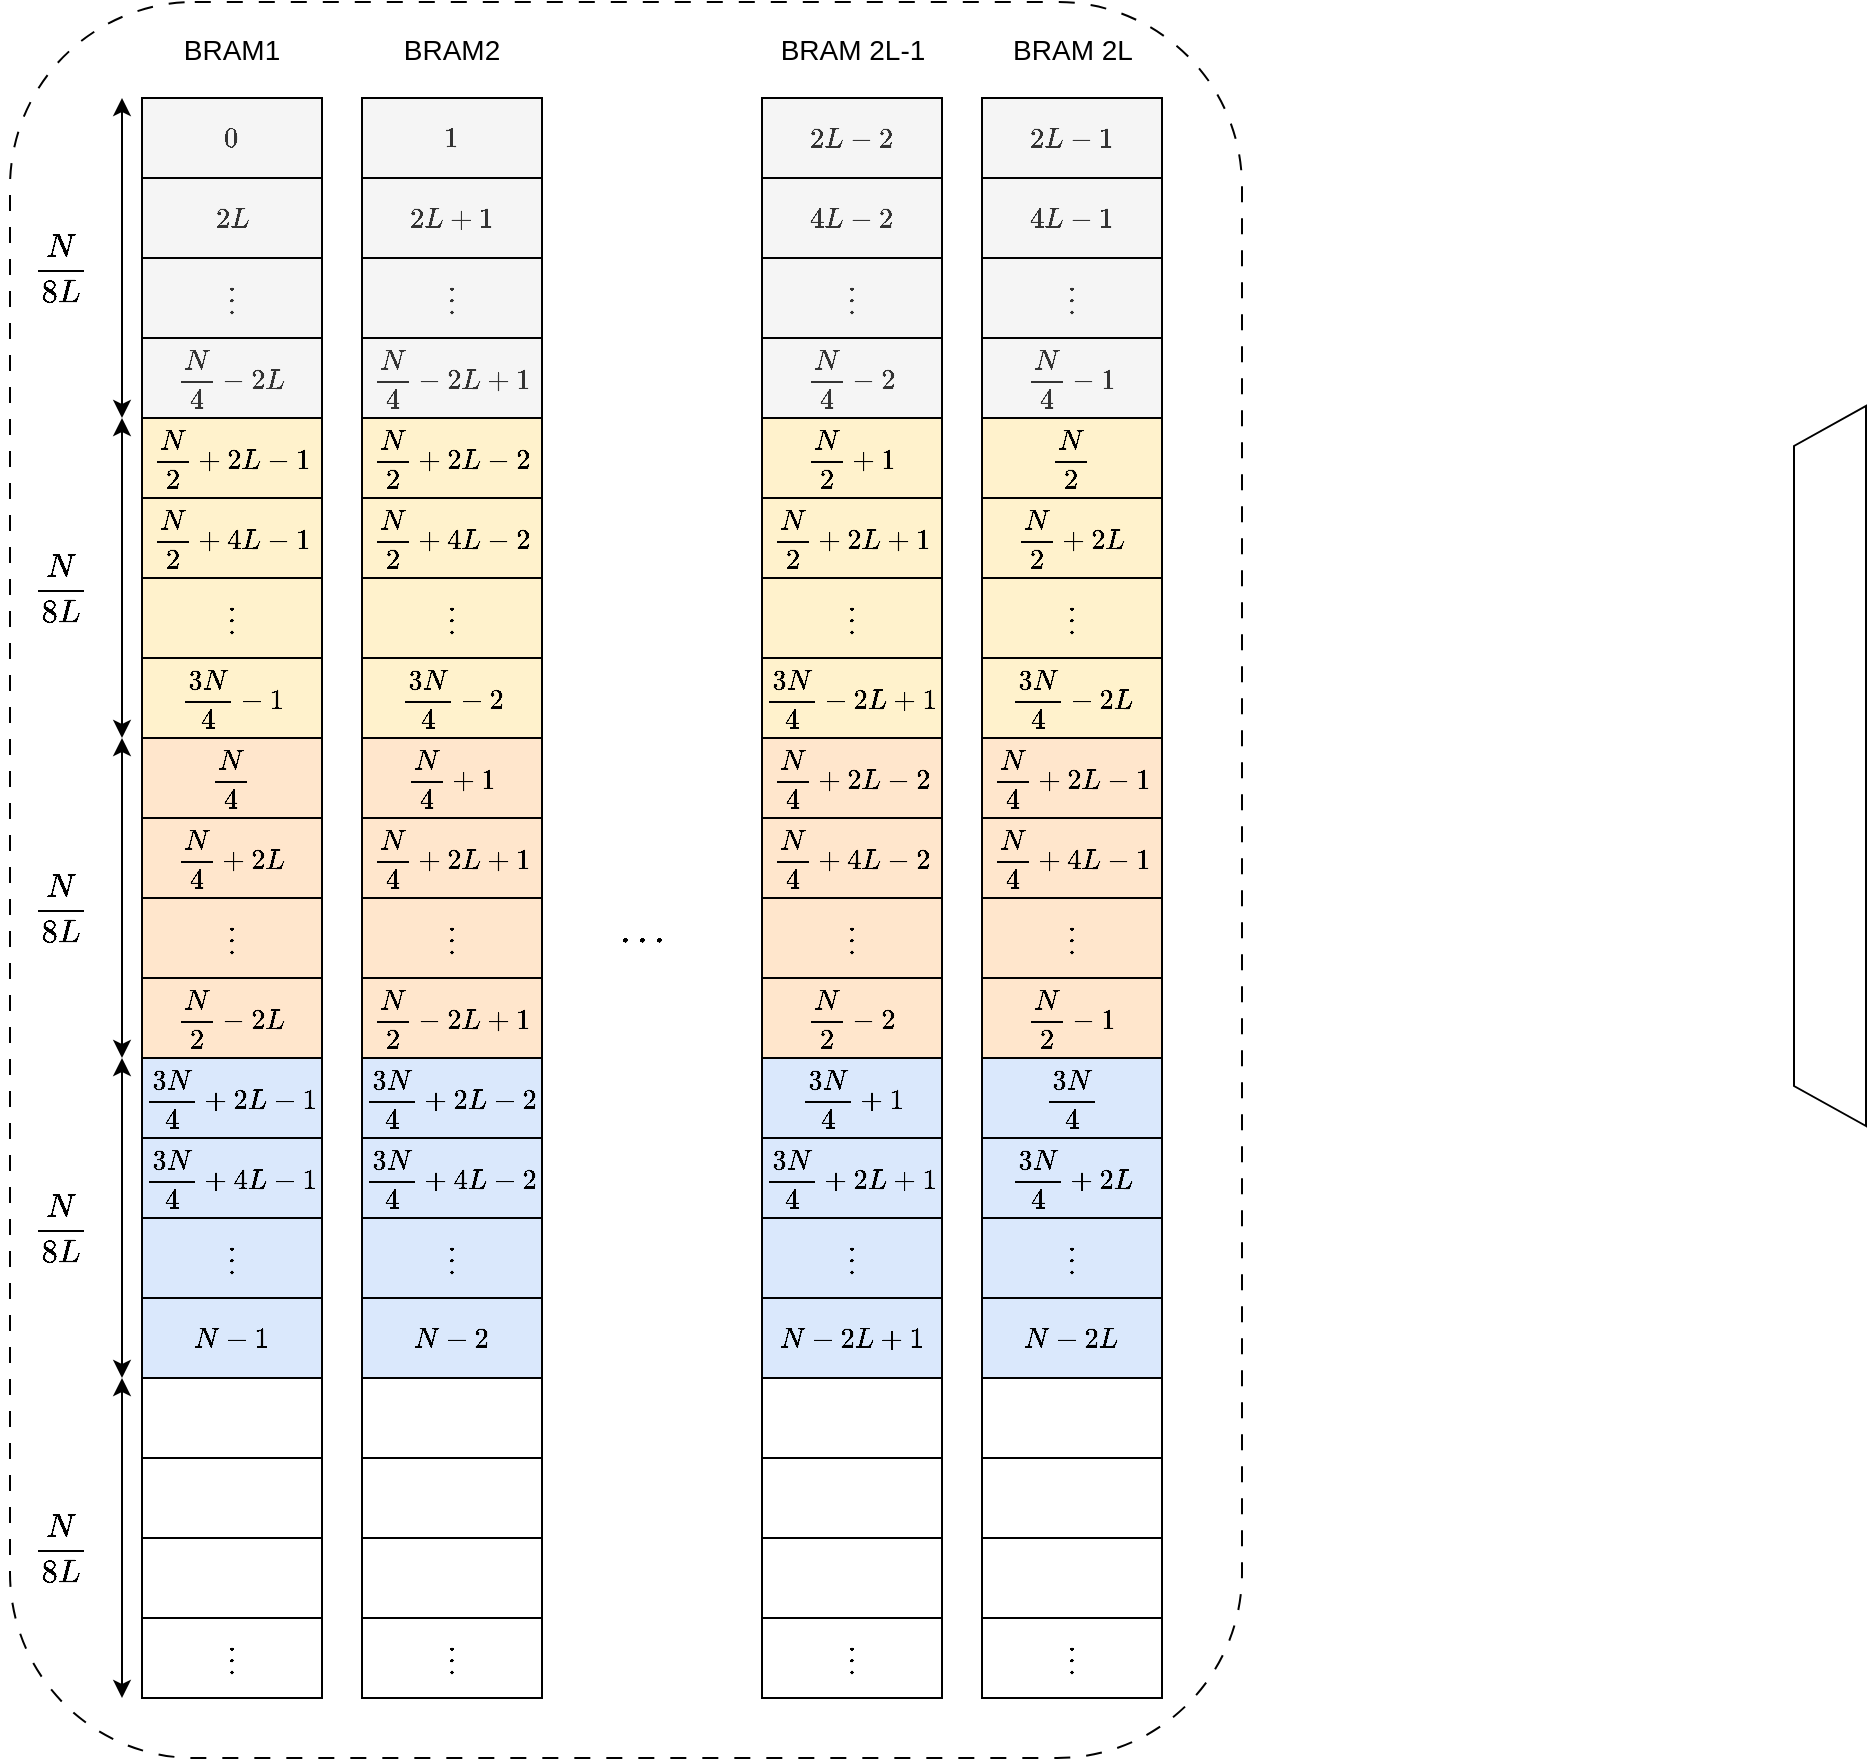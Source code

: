 <mxfile version="22.1.5" type="github">
  <diagram name="第 1 页" id="-HQCv7oFZEVl9yMhPrjQ">
    <mxGraphModel dx="2031" dy="919" grid="1" gridSize="10" guides="1" tooltips="1" connect="1" arrows="1" fold="1" page="0" pageScale="1" pageWidth="827" pageHeight="1169" math="1" shadow="0">
      <root>
        <mxCell id="0" />
        <mxCell id="1" parent="0" />
        <mxCell id="WciaQcS6WvNpjQy-xUMx-198" value="" style="rounded=1;whiteSpace=wrap;html=1;dashed=1;dashPattern=8 8;" vertex="1" parent="1">
          <mxGeometry x="-46" y="122" width="616" height="878" as="geometry" />
        </mxCell>
        <mxCell id="WciaQcS6WvNpjQy-xUMx-81" value="$$0$$" style="rounded=0;whiteSpace=wrap;html=1;fontSize=12;fillColor=#f5f5f5;strokeColor=default;fontColor=#333333;" vertex="1" parent="1">
          <mxGeometry x="20" y="170" width="90" height="40" as="geometry" />
        </mxCell>
        <mxCell id="WciaQcS6WvNpjQy-xUMx-82" value="$$2L$$" style="rounded=0;whiteSpace=wrap;html=1;fontSize=12;fillColor=#f5f5f5;strokeColor=default;fontColor=#333333;" vertex="1" parent="1">
          <mxGeometry x="20" y="210" width="90" height="40" as="geometry" />
        </mxCell>
        <mxCell id="WciaQcS6WvNpjQy-xUMx-83" value="$$\vdots$$" style="rounded=0;whiteSpace=wrap;html=1;fontSize=12;fillColor=#f5f5f5;strokeColor=default;fontColor=#333333;" vertex="1" parent="1">
          <mxGeometry x="20" y="250" width="90" height="40" as="geometry" />
        </mxCell>
        <mxCell id="WciaQcS6WvNpjQy-xUMx-84" value="$$\frac{N}{4}-2L$$" style="rounded=0;whiteSpace=wrap;html=1;fontSize=12;fillColor=#f5f5f5;strokeColor=default;fontColor=#333333;" vertex="1" parent="1">
          <mxGeometry x="20" y="290" width="90" height="40" as="geometry" />
        </mxCell>
        <mxCell id="WciaQcS6WvNpjQy-xUMx-85" value="$$\frac{N}{2}+2L-1$$" style="rounded=0;whiteSpace=wrap;html=1;fontSize=12;fillColor=#fff2cc;strokeColor=default;" vertex="1" parent="1">
          <mxGeometry x="20" y="330" width="90" height="40" as="geometry" />
        </mxCell>
        <mxCell id="WciaQcS6WvNpjQy-xUMx-86" value="$$\vdots$$" style="rounded=0;whiteSpace=wrap;html=1;fontSize=12;fillColor=#fff2cc;strokeColor=default;" vertex="1" parent="1">
          <mxGeometry x="20" y="410" width="90" height="40" as="geometry" />
        </mxCell>
        <mxCell id="WciaQcS6WvNpjQy-xUMx-87" value="$$\frac{N}{2}+4L-1$$" style="rounded=0;whiteSpace=wrap;html=1;fontSize=12;fillColor=#fff2cc;strokeColor=default;" vertex="1" parent="1">
          <mxGeometry x="20" y="370" width="90" height="40" as="geometry" />
        </mxCell>
        <mxCell id="WciaQcS6WvNpjQy-xUMx-88" value="$$\frac{3N}{4}-1$$" style="rounded=0;whiteSpace=wrap;html=1;fontSize=12;fillColor=#fff2cc;strokeColor=default;" vertex="1" parent="1">
          <mxGeometry x="20" y="450" width="90" height="40" as="geometry" />
        </mxCell>
        <mxCell id="WciaQcS6WvNpjQy-xUMx-89" value="$$\frac{N}{4}$$" style="rounded=0;whiteSpace=wrap;html=1;fontSize=12;fillColor=#ffe6cc;strokeColor=default;" vertex="1" parent="1">
          <mxGeometry x="20" y="490" width="90" height="40" as="geometry" />
        </mxCell>
        <mxCell id="WciaQcS6WvNpjQy-xUMx-90" value="$$\frac{N}{4}+2L$$" style="rounded=0;whiteSpace=wrap;html=1;fontSize=12;fillColor=#ffe6cc;strokeColor=default;" vertex="1" parent="1">
          <mxGeometry x="20" y="530" width="90" height="40" as="geometry" />
        </mxCell>
        <mxCell id="WciaQcS6WvNpjQy-xUMx-91" value="$$\vdots$$" style="rounded=0;whiteSpace=wrap;html=1;fontSize=12;fillColor=#ffe6cc;strokeColor=default;" vertex="1" parent="1">
          <mxGeometry x="20" y="570" width="90" height="40" as="geometry" />
        </mxCell>
        <mxCell id="WciaQcS6WvNpjQy-xUMx-92" value="$$\frac{N}{2}-2L$$" style="rounded=0;whiteSpace=wrap;html=1;fontSize=12;fillColor=#ffe6cc;strokeColor=default;" vertex="1" parent="1">
          <mxGeometry x="20" y="610" width="90" height="40" as="geometry" />
        </mxCell>
        <mxCell id="WciaQcS6WvNpjQy-xUMx-93" value="$$\frac{3N}{4}+2L-1$$" style="rounded=0;whiteSpace=wrap;html=1;fontSize=12;fillColor=#dae8fc;strokeColor=default;" vertex="1" parent="1">
          <mxGeometry x="20" y="650" width="90" height="40" as="geometry" />
        </mxCell>
        <mxCell id="WciaQcS6WvNpjQy-xUMx-94" value="$$\frac{3N}{4}+4L-1$$" style="rounded=0;whiteSpace=wrap;html=1;fontSize=12;fillColor=#dae8fc;strokeColor=default;" vertex="1" parent="1">
          <mxGeometry x="20" y="690" width="90" height="40" as="geometry" />
        </mxCell>
        <mxCell id="WciaQcS6WvNpjQy-xUMx-95" value="$$\vdots$$" style="rounded=0;whiteSpace=wrap;html=1;fontSize=12;fillColor=#dae8fc;strokeColor=default;" vertex="1" parent="1">
          <mxGeometry x="20" y="730" width="90" height="40" as="geometry" />
        </mxCell>
        <mxCell id="WciaQcS6WvNpjQy-xUMx-96" value="$$N-1$$" style="rounded=0;whiteSpace=wrap;html=1;fontSize=12;fillColor=#dae8fc;strokeColor=default;" vertex="1" parent="1">
          <mxGeometry x="20" y="770" width="90" height="40" as="geometry" />
        </mxCell>
        <mxCell id="WciaQcS6WvNpjQy-xUMx-98" value="" style="rounded=0;whiteSpace=wrap;html=1;fontSize=12;" vertex="1" parent="1">
          <mxGeometry x="20" y="810" width="90" height="40" as="geometry" />
        </mxCell>
        <mxCell id="WciaQcS6WvNpjQy-xUMx-99" value="" style="rounded=0;whiteSpace=wrap;html=1;fontSize=12;" vertex="1" parent="1">
          <mxGeometry x="20" y="850" width="90" height="40" as="geometry" />
        </mxCell>
        <mxCell id="WciaQcS6WvNpjQy-xUMx-100" value="" style="rounded=0;whiteSpace=wrap;html=1;fontSize=12;" vertex="1" parent="1">
          <mxGeometry x="20" y="890" width="90" height="40" as="geometry" />
        </mxCell>
        <mxCell id="WciaQcS6WvNpjQy-xUMx-101" value="$$\vdots$$" style="rounded=0;whiteSpace=wrap;html=1;fontSize=12;" vertex="1" parent="1">
          <mxGeometry x="20" y="930" width="90" height="40" as="geometry" />
        </mxCell>
        <mxCell id="WciaQcS6WvNpjQy-xUMx-102" value="$$1$$" style="rounded=0;whiteSpace=wrap;html=1;fontSize=12;fillColor=#f5f5f5;strokeColor=default;fontColor=#333333;" vertex="1" parent="1">
          <mxGeometry x="130" y="170" width="90" height="40" as="geometry" />
        </mxCell>
        <mxCell id="WciaQcS6WvNpjQy-xUMx-103" value="$$2L+1$$" style="rounded=0;whiteSpace=wrap;html=1;fontSize=12;fillColor=#f5f5f5;strokeColor=default;fontColor=#333333;" vertex="1" parent="1">
          <mxGeometry x="130" y="210" width="90" height="40" as="geometry" />
        </mxCell>
        <mxCell id="WciaQcS6WvNpjQy-xUMx-104" value="$$\vdots$$" style="rounded=0;whiteSpace=wrap;html=1;fontSize=12;fillColor=#f5f5f5;strokeColor=default;fontColor=#333333;" vertex="1" parent="1">
          <mxGeometry x="130" y="250" width="90" height="40" as="geometry" />
        </mxCell>
        <mxCell id="WciaQcS6WvNpjQy-xUMx-105" value="$$\frac{N}{4}-2L+1$$" style="rounded=0;whiteSpace=wrap;html=1;fontSize=12;fillColor=#f5f5f5;strokeColor=default;fontColor=#333333;" vertex="1" parent="1">
          <mxGeometry x="130" y="290" width="90" height="40" as="geometry" />
        </mxCell>
        <mxCell id="WciaQcS6WvNpjQy-xUMx-106" value="$$\frac{N}{2}+2L-2$$" style="rounded=0;whiteSpace=wrap;html=1;fontSize=12;fillColor=#fff2cc;strokeColor=default;" vertex="1" parent="1">
          <mxGeometry x="130" y="330" width="90" height="40" as="geometry" />
        </mxCell>
        <mxCell id="WciaQcS6WvNpjQy-xUMx-107" value="$$\vdots$$" style="rounded=0;whiteSpace=wrap;html=1;fontSize=12;fillColor=#fff2cc;strokeColor=default;" vertex="1" parent="1">
          <mxGeometry x="130" y="410" width="90" height="40" as="geometry" />
        </mxCell>
        <mxCell id="WciaQcS6WvNpjQy-xUMx-108" value="$$\frac{N}{2}+4L-2$$" style="rounded=0;whiteSpace=wrap;html=1;fontSize=12;fillColor=#fff2cc;strokeColor=default;" vertex="1" parent="1">
          <mxGeometry x="130" y="370" width="90" height="40" as="geometry" />
        </mxCell>
        <mxCell id="WciaQcS6WvNpjQy-xUMx-109" value="$$\frac{3N}{4}-2$$" style="rounded=0;whiteSpace=wrap;html=1;fontSize=12;fillColor=#fff2cc;strokeColor=default;" vertex="1" parent="1">
          <mxGeometry x="130" y="450" width="90" height="40" as="geometry" />
        </mxCell>
        <mxCell id="WciaQcS6WvNpjQy-xUMx-110" value="$$\frac{N}{4}+1$$" style="rounded=0;whiteSpace=wrap;html=1;fontSize=12;fillColor=#ffe6cc;strokeColor=default;" vertex="1" parent="1">
          <mxGeometry x="130" y="490" width="90" height="40" as="geometry" />
        </mxCell>
        <mxCell id="WciaQcS6WvNpjQy-xUMx-111" value="$$\frac{N}{4}+2L+1$$" style="rounded=0;whiteSpace=wrap;html=1;fontSize=12;fillColor=#ffe6cc;strokeColor=default;" vertex="1" parent="1">
          <mxGeometry x="130" y="530" width="90" height="40" as="geometry" />
        </mxCell>
        <mxCell id="WciaQcS6WvNpjQy-xUMx-112" value="$$\vdots$$" style="rounded=0;whiteSpace=wrap;html=1;fontSize=12;fillColor=#ffe6cc;strokeColor=default;" vertex="1" parent="1">
          <mxGeometry x="130" y="570" width="90" height="40" as="geometry" />
        </mxCell>
        <mxCell id="WciaQcS6WvNpjQy-xUMx-113" value="$$\frac{N}{2}-2L+1$$" style="rounded=0;whiteSpace=wrap;html=1;fontSize=12;fillColor=#ffe6cc;strokeColor=default;" vertex="1" parent="1">
          <mxGeometry x="130" y="610" width="90" height="40" as="geometry" />
        </mxCell>
        <mxCell id="WciaQcS6WvNpjQy-xUMx-114" value="$$\frac{3N}{4}+2L-2$$" style="rounded=0;whiteSpace=wrap;html=1;fontSize=12;fillColor=#dae8fc;strokeColor=default;" vertex="1" parent="1">
          <mxGeometry x="130" y="650" width="90" height="40" as="geometry" />
        </mxCell>
        <mxCell id="WciaQcS6WvNpjQy-xUMx-115" value="$$\frac{3N}{4}+4L-2$$" style="rounded=0;whiteSpace=wrap;html=1;fontSize=12;fillColor=#dae8fc;strokeColor=default;" vertex="1" parent="1">
          <mxGeometry x="130" y="690" width="90" height="40" as="geometry" />
        </mxCell>
        <mxCell id="WciaQcS6WvNpjQy-xUMx-116" value="$$\vdots$$" style="rounded=0;whiteSpace=wrap;html=1;fontSize=12;fillColor=#dae8fc;strokeColor=default;" vertex="1" parent="1">
          <mxGeometry x="130" y="730" width="90" height="40" as="geometry" />
        </mxCell>
        <mxCell id="WciaQcS6WvNpjQy-xUMx-117" value="$$N-2$$" style="rounded=0;whiteSpace=wrap;html=1;fontSize=12;fillColor=#dae8fc;strokeColor=default;" vertex="1" parent="1">
          <mxGeometry x="130" y="770" width="90" height="40" as="geometry" />
        </mxCell>
        <mxCell id="WciaQcS6WvNpjQy-xUMx-118" value="" style="rounded=0;whiteSpace=wrap;html=1;fontSize=12;" vertex="1" parent="1">
          <mxGeometry x="130" y="810" width="90" height="40" as="geometry" />
        </mxCell>
        <mxCell id="WciaQcS6WvNpjQy-xUMx-119" value="" style="rounded=0;whiteSpace=wrap;html=1;fontSize=12;" vertex="1" parent="1">
          <mxGeometry x="130" y="850" width="90" height="40" as="geometry" />
        </mxCell>
        <mxCell id="WciaQcS6WvNpjQy-xUMx-120" value="" style="rounded=0;whiteSpace=wrap;html=1;fontSize=12;" vertex="1" parent="1">
          <mxGeometry x="130" y="890" width="90" height="40" as="geometry" />
        </mxCell>
        <mxCell id="WciaQcS6WvNpjQy-xUMx-121" value="$$\vdots$$" style="rounded=0;whiteSpace=wrap;html=1;fontSize=12;" vertex="1" parent="1">
          <mxGeometry x="130" y="930" width="90" height="40" as="geometry" />
        </mxCell>
        <mxCell id="WciaQcS6WvNpjQy-xUMx-122" value="$$2L-2$$" style="rounded=0;whiteSpace=wrap;html=1;fontSize=12;fillColor=#f5f5f5;strokeColor=default;fontColor=#333333;" vertex="1" parent="1">
          <mxGeometry x="330" y="170" width="90" height="40" as="geometry" />
        </mxCell>
        <mxCell id="WciaQcS6WvNpjQy-xUMx-123" value="$$4L-2$$" style="rounded=0;whiteSpace=wrap;html=1;fontSize=12;fillColor=#f5f5f5;strokeColor=default;fontColor=#333333;" vertex="1" parent="1">
          <mxGeometry x="330" y="210" width="90" height="40" as="geometry" />
        </mxCell>
        <mxCell id="WciaQcS6WvNpjQy-xUMx-124" value="$$\vdots$$" style="rounded=0;whiteSpace=wrap;html=1;fontSize=12;fillColor=#f5f5f5;strokeColor=default;fontColor=#333333;" vertex="1" parent="1">
          <mxGeometry x="330" y="250" width="90" height="40" as="geometry" />
        </mxCell>
        <mxCell id="WciaQcS6WvNpjQy-xUMx-125" value="$$\frac{N}{4}-2$$" style="rounded=0;whiteSpace=wrap;html=1;fontSize=12;fillColor=#f5f5f5;strokeColor=default;fontColor=#333333;" vertex="1" parent="1">
          <mxGeometry x="330" y="290" width="90" height="40" as="geometry" />
        </mxCell>
        <mxCell id="WciaQcS6WvNpjQy-xUMx-126" value="$$\frac{N}{2}+1$$" style="rounded=0;whiteSpace=wrap;html=1;fontSize=12;fillColor=#fff2cc;strokeColor=default;" vertex="1" parent="1">
          <mxGeometry x="330" y="330" width="90" height="40" as="geometry" />
        </mxCell>
        <mxCell id="WciaQcS6WvNpjQy-xUMx-127" value="$$\vdots$$" style="rounded=0;whiteSpace=wrap;html=1;fontSize=12;fillColor=#fff2cc;strokeColor=default;" vertex="1" parent="1">
          <mxGeometry x="330" y="410" width="90" height="40" as="geometry" />
        </mxCell>
        <mxCell id="WciaQcS6WvNpjQy-xUMx-128" value="$$\frac{N}{2}+2L+1$$" style="rounded=0;whiteSpace=wrap;html=1;fontSize=12;fillColor=#fff2cc;strokeColor=default;" vertex="1" parent="1">
          <mxGeometry x="330" y="370" width="90" height="40" as="geometry" />
        </mxCell>
        <mxCell id="WciaQcS6WvNpjQy-xUMx-129" value="$$\frac{3N}{4}-2L+1$$" style="rounded=0;whiteSpace=wrap;html=1;fontSize=12;fillColor=#fff2cc;strokeColor=default;" vertex="1" parent="1">
          <mxGeometry x="330" y="450" width="90" height="40" as="geometry" />
        </mxCell>
        <mxCell id="WciaQcS6WvNpjQy-xUMx-130" value="$$\frac{N}{4}+2L-2$$" style="rounded=0;whiteSpace=wrap;html=1;fontSize=12;fillColor=#ffe6cc;strokeColor=default;" vertex="1" parent="1">
          <mxGeometry x="330" y="490" width="90" height="40" as="geometry" />
        </mxCell>
        <mxCell id="WciaQcS6WvNpjQy-xUMx-131" value="$$\frac{N}{4}+4L-2$$" style="rounded=0;whiteSpace=wrap;html=1;fontSize=12;fillColor=#ffe6cc;strokeColor=default;" vertex="1" parent="1">
          <mxGeometry x="330" y="530" width="90" height="40" as="geometry" />
        </mxCell>
        <mxCell id="WciaQcS6WvNpjQy-xUMx-132" value="$$\vdots$$" style="rounded=0;whiteSpace=wrap;html=1;fontSize=12;fillColor=#ffe6cc;strokeColor=default;" vertex="1" parent="1">
          <mxGeometry x="330" y="570" width="90" height="40" as="geometry" />
        </mxCell>
        <mxCell id="WciaQcS6WvNpjQy-xUMx-133" value="$$\frac{N}{2}-2$$" style="rounded=0;whiteSpace=wrap;html=1;fontSize=12;fillColor=#ffe6cc;strokeColor=default;" vertex="1" parent="1">
          <mxGeometry x="330" y="610" width="90" height="40" as="geometry" />
        </mxCell>
        <mxCell id="WciaQcS6WvNpjQy-xUMx-134" value="$$\frac{3N}{4}+1$$" style="rounded=0;whiteSpace=wrap;html=1;fontSize=12;fillColor=#dae8fc;strokeColor=default;" vertex="1" parent="1">
          <mxGeometry x="330" y="650" width="90" height="40" as="geometry" />
        </mxCell>
        <mxCell id="WciaQcS6WvNpjQy-xUMx-135" value="$$\frac{3N}{4}+2L+1$$" style="rounded=0;whiteSpace=wrap;html=1;fontSize=12;fillColor=#dae8fc;strokeColor=default;" vertex="1" parent="1">
          <mxGeometry x="330" y="690" width="90" height="40" as="geometry" />
        </mxCell>
        <mxCell id="WciaQcS6WvNpjQy-xUMx-136" value="$$\vdots$$" style="rounded=0;whiteSpace=wrap;html=1;fontSize=12;fillColor=#dae8fc;strokeColor=default;" vertex="1" parent="1">
          <mxGeometry x="330" y="730" width="90" height="40" as="geometry" />
        </mxCell>
        <mxCell id="WciaQcS6WvNpjQy-xUMx-137" value="$$N-2L+1$$" style="rounded=0;whiteSpace=wrap;html=1;fontSize=12;fillColor=#dae8fc;strokeColor=default;" vertex="1" parent="1">
          <mxGeometry x="330" y="770" width="90" height="40" as="geometry" />
        </mxCell>
        <mxCell id="WciaQcS6WvNpjQy-xUMx-138" value="" style="rounded=0;whiteSpace=wrap;html=1;fontSize=12;" vertex="1" parent="1">
          <mxGeometry x="330" y="810" width="90" height="40" as="geometry" />
        </mxCell>
        <mxCell id="WciaQcS6WvNpjQy-xUMx-139" value="" style="rounded=0;whiteSpace=wrap;html=1;fontSize=12;" vertex="1" parent="1">
          <mxGeometry x="330" y="850" width="90" height="40" as="geometry" />
        </mxCell>
        <mxCell id="WciaQcS6WvNpjQy-xUMx-140" value="" style="rounded=0;whiteSpace=wrap;html=1;fontSize=12;" vertex="1" parent="1">
          <mxGeometry x="330" y="890" width="90" height="40" as="geometry" />
        </mxCell>
        <mxCell id="WciaQcS6WvNpjQy-xUMx-141" value="$$\vdots$$" style="rounded=0;whiteSpace=wrap;html=1;fontSize=12;" vertex="1" parent="1">
          <mxGeometry x="330" y="930" width="90" height="40" as="geometry" />
        </mxCell>
        <mxCell id="WciaQcS6WvNpjQy-xUMx-162" value="$$2L-1$$" style="rounded=0;whiteSpace=wrap;html=1;fontSize=12;fillColor=#f5f5f5;strokeColor=default;fontColor=#333333;" vertex="1" parent="1">
          <mxGeometry x="440" y="170" width="90" height="40" as="geometry" />
        </mxCell>
        <mxCell id="WciaQcS6WvNpjQy-xUMx-163" value="$$4L-1$$" style="rounded=0;whiteSpace=wrap;html=1;fontSize=12;fillColor=#f5f5f5;strokeColor=default;fontColor=#333333;" vertex="1" parent="1">
          <mxGeometry x="440" y="210" width="90" height="40" as="geometry" />
        </mxCell>
        <mxCell id="WciaQcS6WvNpjQy-xUMx-164" value="$$\vdots$$" style="rounded=0;whiteSpace=wrap;html=1;fontSize=12;fillColor=#f5f5f5;strokeColor=default;fontColor=#333333;" vertex="1" parent="1">
          <mxGeometry x="440" y="250" width="90" height="40" as="geometry" />
        </mxCell>
        <mxCell id="WciaQcS6WvNpjQy-xUMx-165" value="$$\frac{N}{4}-1$$" style="rounded=0;whiteSpace=wrap;html=1;fontSize=12;fillColor=#f5f5f5;strokeColor=default;fontColor=#333333;" vertex="1" parent="1">
          <mxGeometry x="440" y="290" width="90" height="40" as="geometry" />
        </mxCell>
        <mxCell id="WciaQcS6WvNpjQy-xUMx-166" value="$$\frac{N}{2}$$" style="rounded=0;whiteSpace=wrap;html=1;fontSize=12;fillColor=#fff2cc;strokeColor=default;" vertex="1" parent="1">
          <mxGeometry x="440" y="330" width="90" height="40" as="geometry" />
        </mxCell>
        <mxCell id="WciaQcS6WvNpjQy-xUMx-167" value="$$\vdots$$" style="rounded=0;whiteSpace=wrap;html=1;fontSize=12;fillColor=#fff2cc;strokeColor=default;" vertex="1" parent="1">
          <mxGeometry x="440" y="410" width="90" height="40" as="geometry" />
        </mxCell>
        <mxCell id="WciaQcS6WvNpjQy-xUMx-168" value="$$\frac{N}{2}+2L$$" style="rounded=0;whiteSpace=wrap;html=1;fontSize=12;fillColor=#fff2cc;strokeColor=default;" vertex="1" parent="1">
          <mxGeometry x="440" y="370" width="90" height="40" as="geometry" />
        </mxCell>
        <mxCell id="WciaQcS6WvNpjQy-xUMx-169" value="$$\frac{3N}{4}-2L$$" style="rounded=0;whiteSpace=wrap;html=1;fontSize=12;fillColor=#fff2cc;strokeColor=default;" vertex="1" parent="1">
          <mxGeometry x="440" y="450" width="90" height="40" as="geometry" />
        </mxCell>
        <mxCell id="WciaQcS6WvNpjQy-xUMx-170" value="$$\frac{N}{4}+2L-1$$" style="rounded=0;whiteSpace=wrap;html=1;fontSize=12;fillColor=#ffe6cc;strokeColor=default;" vertex="1" parent="1">
          <mxGeometry x="440" y="490" width="90" height="40" as="geometry" />
        </mxCell>
        <mxCell id="WciaQcS6WvNpjQy-xUMx-171" value="$$\frac{N}{4}+4L-1$$" style="rounded=0;whiteSpace=wrap;html=1;fontSize=12;fillColor=#ffe6cc;strokeColor=default;" vertex="1" parent="1">
          <mxGeometry x="440" y="530" width="90" height="40" as="geometry" />
        </mxCell>
        <mxCell id="WciaQcS6WvNpjQy-xUMx-172" value="$$\vdots$$" style="rounded=0;whiteSpace=wrap;html=1;fontSize=12;fillColor=#ffe6cc;strokeColor=default;" vertex="1" parent="1">
          <mxGeometry x="440" y="570" width="90" height="40" as="geometry" />
        </mxCell>
        <mxCell id="WciaQcS6WvNpjQy-xUMx-173" value="$$\frac{N}{2}-1$$" style="rounded=0;whiteSpace=wrap;html=1;fontSize=12;fillColor=#ffe6cc;strokeColor=default;" vertex="1" parent="1">
          <mxGeometry x="440" y="610" width="90" height="40" as="geometry" />
        </mxCell>
        <mxCell id="WciaQcS6WvNpjQy-xUMx-174" value="$$\frac{3N}{4}$$" style="rounded=0;whiteSpace=wrap;html=1;fontSize=12;fillColor=#dae8fc;strokeColor=default;" vertex="1" parent="1">
          <mxGeometry x="440" y="650" width="90" height="40" as="geometry" />
        </mxCell>
        <mxCell id="WciaQcS6WvNpjQy-xUMx-175" value="$$\frac{3N}{4}+2L$$" style="rounded=0;whiteSpace=wrap;html=1;fontSize=12;fillColor=#dae8fc;strokeColor=default;" vertex="1" parent="1">
          <mxGeometry x="440" y="690" width="90" height="40" as="geometry" />
        </mxCell>
        <mxCell id="WciaQcS6WvNpjQy-xUMx-176" value="$$\vdots$$" style="rounded=0;whiteSpace=wrap;html=1;fontSize=12;fillColor=#dae8fc;strokeColor=default;" vertex="1" parent="1">
          <mxGeometry x="440" y="730" width="90" height="40" as="geometry" />
        </mxCell>
        <mxCell id="WciaQcS6WvNpjQy-xUMx-177" value="$$N-2L$$" style="rounded=0;whiteSpace=wrap;html=1;fontSize=12;fillColor=#dae8fc;strokeColor=default;" vertex="1" parent="1">
          <mxGeometry x="440" y="770" width="90" height="40" as="geometry" />
        </mxCell>
        <mxCell id="WciaQcS6WvNpjQy-xUMx-178" value="" style="rounded=0;whiteSpace=wrap;html=1;fontSize=12;" vertex="1" parent="1">
          <mxGeometry x="440" y="810" width="90" height="40" as="geometry" />
        </mxCell>
        <mxCell id="WciaQcS6WvNpjQy-xUMx-179" value="" style="rounded=0;whiteSpace=wrap;html=1;fontSize=12;" vertex="1" parent="1">
          <mxGeometry x="440" y="850" width="90" height="40" as="geometry" />
        </mxCell>
        <mxCell id="WciaQcS6WvNpjQy-xUMx-180" value="" style="rounded=0;whiteSpace=wrap;html=1;fontSize=12;" vertex="1" parent="1">
          <mxGeometry x="440" y="890" width="90" height="40" as="geometry" />
        </mxCell>
        <mxCell id="WciaQcS6WvNpjQy-xUMx-181" value="$$\vdots$$" style="rounded=0;whiteSpace=wrap;html=1;fontSize=12;" vertex="1" parent="1">
          <mxGeometry x="440" y="930" width="90" height="40" as="geometry" />
        </mxCell>
        <mxCell id="WciaQcS6WvNpjQy-xUMx-182" value="" style="endArrow=classic;startArrow=classic;html=1;rounded=0;" edge="1" parent="1">
          <mxGeometry width="50" height="50" relative="1" as="geometry">
            <mxPoint x="10" y="330" as="sourcePoint" />
            <mxPoint x="10" y="170" as="targetPoint" />
          </mxGeometry>
        </mxCell>
        <mxCell id="WciaQcS6WvNpjQy-xUMx-183" value="" style="endArrow=classic;startArrow=classic;html=1;rounded=0;" edge="1" parent="1">
          <mxGeometry width="50" height="50" relative="1" as="geometry">
            <mxPoint x="10" y="490" as="sourcePoint" />
            <mxPoint x="10" y="330" as="targetPoint" />
          </mxGeometry>
        </mxCell>
        <mxCell id="WciaQcS6WvNpjQy-xUMx-184" value="" style="endArrow=classic;startArrow=classic;html=1;rounded=0;" edge="1" parent="1">
          <mxGeometry width="50" height="50" relative="1" as="geometry">
            <mxPoint x="10" y="650" as="sourcePoint" />
            <mxPoint x="10" y="490" as="targetPoint" />
          </mxGeometry>
        </mxCell>
        <mxCell id="WciaQcS6WvNpjQy-xUMx-185" value="" style="endArrow=classic;startArrow=classic;html=1;rounded=0;" edge="1" parent="1">
          <mxGeometry width="50" height="50" relative="1" as="geometry">
            <mxPoint x="10" y="810" as="sourcePoint" />
            <mxPoint x="10" y="650" as="targetPoint" />
          </mxGeometry>
        </mxCell>
        <mxCell id="WciaQcS6WvNpjQy-xUMx-186" value="" style="endArrow=classic;startArrow=classic;html=1;rounded=0;" edge="1" parent="1">
          <mxGeometry width="50" height="50" relative="1" as="geometry">
            <mxPoint x="10" y="970" as="sourcePoint" />
            <mxPoint x="10" y="810" as="targetPoint" />
          </mxGeometry>
        </mxCell>
        <mxCell id="WciaQcS6WvNpjQy-xUMx-187" value="$$\frac{N}{8L}$$" style="text;html=1;strokeColor=none;fillColor=none;align=center;verticalAlign=middle;whiteSpace=wrap;rounded=0;fontSize=14;" vertex="1" parent="1">
          <mxGeometry x="-50" y="240" width="60" height="30" as="geometry" />
        </mxCell>
        <mxCell id="WciaQcS6WvNpjQy-xUMx-188" value="$$\frac{N}{8L}$$" style="text;html=1;strokeColor=none;fillColor=none;align=center;verticalAlign=middle;whiteSpace=wrap;rounded=0;fontSize=14;" vertex="1" parent="1">
          <mxGeometry x="-50" y="400" width="60" height="30" as="geometry" />
        </mxCell>
        <mxCell id="WciaQcS6WvNpjQy-xUMx-189" value="$$\frac{N}{8L}$$" style="text;html=1;strokeColor=none;fillColor=none;align=center;verticalAlign=middle;whiteSpace=wrap;rounded=0;fontSize=14;" vertex="1" parent="1">
          <mxGeometry x="-50" y="560" width="60" height="30" as="geometry" />
        </mxCell>
        <mxCell id="WciaQcS6WvNpjQy-xUMx-190" value="$$\frac{N}{8L}$$" style="text;html=1;strokeColor=none;fillColor=none;align=center;verticalAlign=middle;whiteSpace=wrap;rounded=0;fontSize=14;" vertex="1" parent="1">
          <mxGeometry x="-50" y="720" width="60" height="30" as="geometry" />
        </mxCell>
        <mxCell id="WciaQcS6WvNpjQy-xUMx-191" value="$$\frac{N}{8L}$$" style="text;html=1;strokeColor=none;fillColor=none;align=center;verticalAlign=middle;whiteSpace=wrap;rounded=0;fontSize=14;" vertex="1" parent="1">
          <mxGeometry x="-50" y="880" width="60" height="30" as="geometry" />
        </mxCell>
        <mxCell id="WciaQcS6WvNpjQy-xUMx-192" value="&lt;font style=&quot;font-size: 16px;&quot;&gt;$$\cdots$$&lt;/font&gt;" style="text;html=1;strokeColor=none;fillColor=none;align=center;verticalAlign=middle;whiteSpace=wrap;rounded=0;fontStyle=1" vertex="1" parent="1">
          <mxGeometry x="240" y="575" width="60" height="30" as="geometry" />
        </mxCell>
        <mxCell id="WciaQcS6WvNpjQy-xUMx-193" value="&lt;font style=&quot;font-size: 14px;&quot;&gt;&lt;span&gt;BRAM1&lt;/span&gt;&lt;/font&gt;" style="text;html=1;strokeColor=none;fillColor=none;align=center;verticalAlign=middle;whiteSpace=wrap;rounded=0;fontSize=16;fontStyle=0" vertex="1" parent="1">
          <mxGeometry x="35" y="130" width="60" height="30" as="geometry" />
        </mxCell>
        <mxCell id="WciaQcS6WvNpjQy-xUMx-194" value="&lt;font style=&quot;font-size: 14px;&quot;&gt;&lt;span&gt;BRAM2&lt;/span&gt;&lt;/font&gt;" style="text;html=1;strokeColor=none;fillColor=none;align=center;verticalAlign=middle;whiteSpace=wrap;rounded=0;fontSize=16;fontStyle=0" vertex="1" parent="1">
          <mxGeometry x="145" y="130" width="60" height="30" as="geometry" />
        </mxCell>
        <mxCell id="WciaQcS6WvNpjQy-xUMx-195" value="&lt;font style=&quot;font-size: 14px;&quot;&gt;&lt;span&gt;BRAM 2L-1&lt;/span&gt;&lt;/font&gt;" style="text;html=1;strokeColor=none;fillColor=none;align=center;verticalAlign=middle;whiteSpace=wrap;rounded=0;fontSize=16;fontStyle=0" vertex="1" parent="1">
          <mxGeometry x="337.5" y="130" width="75" height="30" as="geometry" />
        </mxCell>
        <mxCell id="WciaQcS6WvNpjQy-xUMx-196" value="&lt;font style=&quot;font-size: 14px;&quot;&gt;&lt;span&gt;BRAM 2L&lt;/span&gt;&lt;/font&gt;" style="text;html=1;strokeColor=none;fillColor=none;align=center;verticalAlign=middle;whiteSpace=wrap;rounded=0;fontSize=16;fontStyle=0" vertex="1" parent="1">
          <mxGeometry x="447.5" y="130" width="75" height="30" as="geometry" />
        </mxCell>
        <mxCell id="WciaQcS6WvNpjQy-xUMx-197" value="" style="shape=trapezoid;perimeter=trapezoidPerimeter;whiteSpace=wrap;html=1;fixedSize=1;rotation=-90;" vertex="1" parent="1">
          <mxGeometry x="684" y="486" width="360" height="36" as="geometry" />
        </mxCell>
      </root>
    </mxGraphModel>
  </diagram>
</mxfile>
